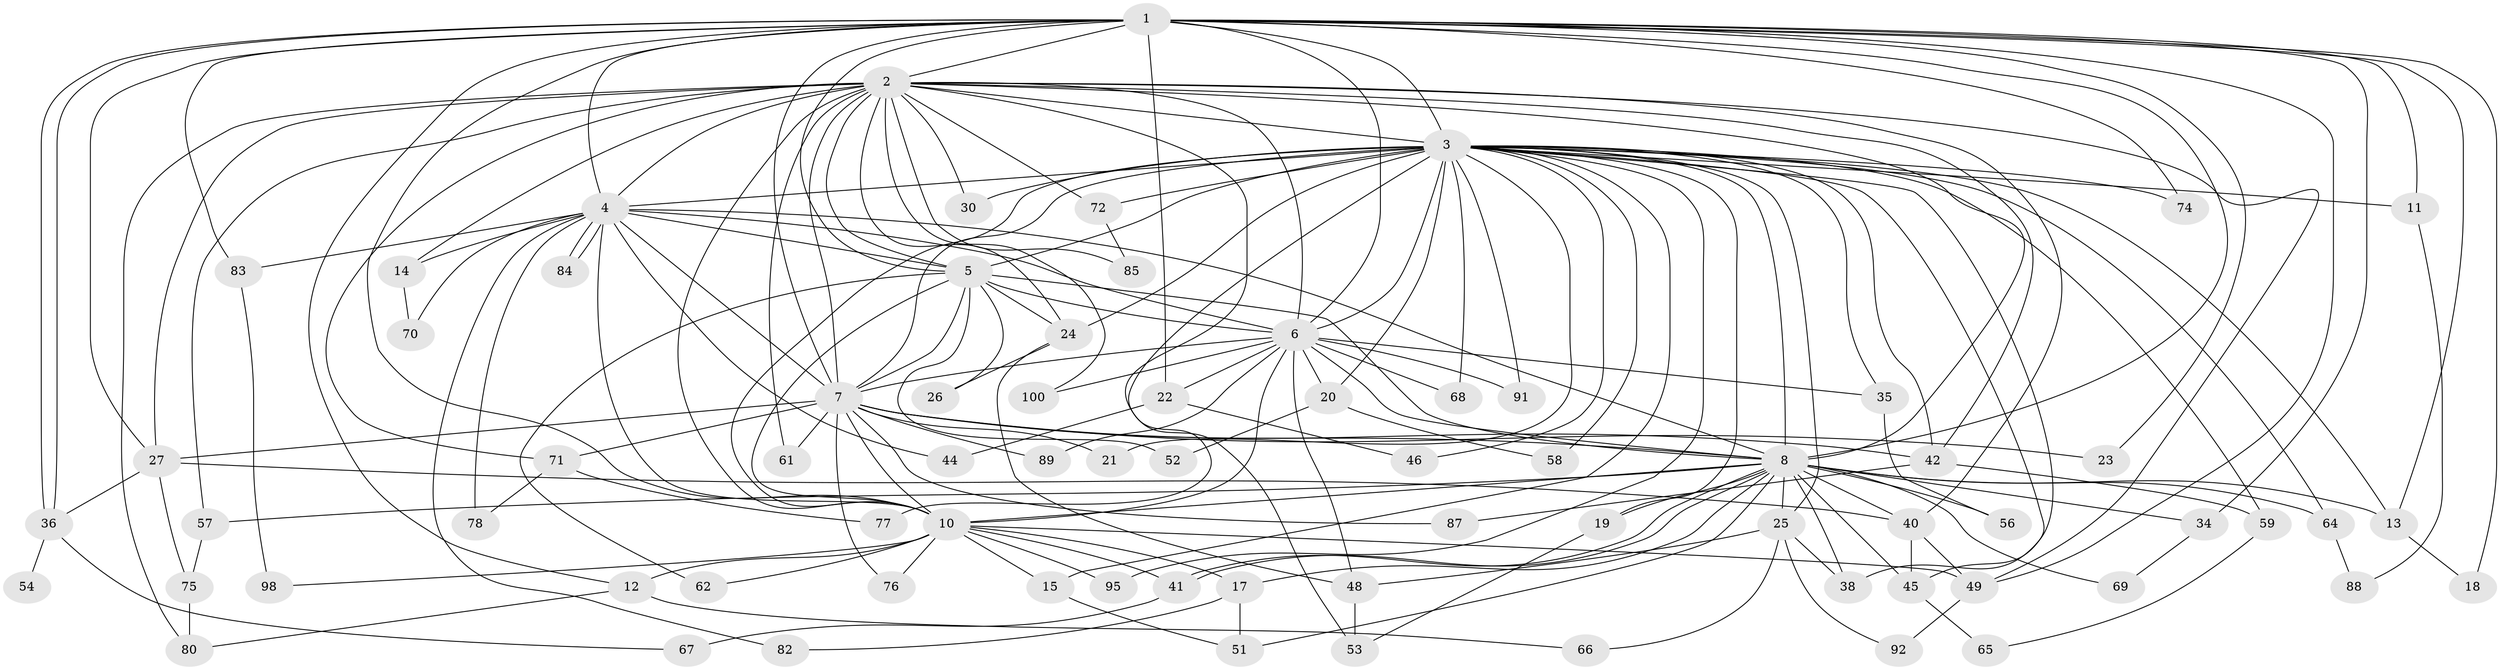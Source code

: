 // Generated by graph-tools (version 1.1) at 2025/51/02/27/25 19:51:52]
// undirected, 75 vertices, 182 edges
graph export_dot {
graph [start="1"]
  node [color=gray90,style=filled];
  1 [super="+96"];
  2 [super="+37"];
  3 [super="+9"];
  4 [super="+102"];
  5 [super="+31"];
  6 [super="+32"];
  7 [super="+16"];
  8 [super="+50"];
  10 [super="+28"];
  11;
  12 [super="+101"];
  13 [super="+43"];
  14;
  15;
  17;
  18;
  19;
  20 [super="+63"];
  21;
  22;
  23;
  24 [super="+29"];
  25 [super="+55"];
  26;
  27 [super="+33"];
  30;
  34;
  35;
  36 [super="+39"];
  38 [super="+93"];
  40 [super="+79"];
  41 [super="+90"];
  42 [super="+47"];
  44;
  45 [super="+86"];
  46;
  48 [super="+60"];
  49 [super="+94"];
  51 [super="+73"];
  52;
  53;
  54;
  56;
  57;
  58;
  59;
  61;
  62;
  64;
  65;
  66;
  67;
  68;
  69;
  70;
  71;
  72;
  74;
  75;
  76;
  77 [super="+99"];
  78;
  80 [super="+81"];
  82;
  83 [super="+97"];
  84;
  85;
  87;
  88;
  89;
  91;
  92;
  95;
  98;
  100;
  1 -- 2;
  1 -- 3 [weight=2];
  1 -- 4;
  1 -- 5;
  1 -- 6;
  1 -- 7;
  1 -- 8;
  1 -- 10;
  1 -- 11;
  1 -- 12;
  1 -- 13;
  1 -- 18;
  1 -- 22;
  1 -- 23;
  1 -- 27;
  1 -- 34;
  1 -- 36;
  1 -- 36;
  1 -- 74;
  1 -- 83 [weight=2];
  1 -- 49;
  2 -- 3 [weight=2];
  2 -- 4 [weight=2];
  2 -- 5 [weight=2];
  2 -- 6 [weight=2];
  2 -- 7;
  2 -- 8;
  2 -- 10;
  2 -- 14;
  2 -- 24;
  2 -- 27;
  2 -- 30;
  2 -- 40;
  2 -- 49;
  2 -- 61;
  2 -- 71;
  2 -- 85;
  2 -- 100;
  2 -- 53;
  2 -- 72;
  2 -- 57;
  2 -- 80;
  2 -- 42;
  3 -- 4 [weight=2];
  3 -- 5 [weight=2];
  3 -- 6 [weight=2];
  3 -- 7 [weight=3];
  3 -- 8 [weight=2];
  3 -- 10 [weight=3];
  3 -- 19;
  3 -- 20 [weight=2];
  3 -- 45;
  3 -- 46;
  3 -- 58;
  3 -- 64;
  3 -- 72;
  3 -- 77 [weight=2];
  3 -- 91;
  3 -- 68;
  3 -- 11;
  3 -- 74;
  3 -- 15;
  3 -- 21;
  3 -- 25;
  3 -- 30;
  3 -- 95;
  3 -- 35;
  3 -- 38;
  3 -- 42;
  3 -- 59;
  3 -- 13;
  3 -- 24;
  4 -- 5;
  4 -- 6;
  4 -- 7;
  4 -- 8;
  4 -- 10;
  4 -- 14;
  4 -- 44 [weight=2];
  4 -- 70;
  4 -- 78;
  4 -- 82;
  4 -- 83;
  4 -- 84;
  4 -- 84;
  5 -- 6;
  5 -- 7;
  5 -- 8;
  5 -- 10;
  5 -- 24;
  5 -- 26;
  5 -- 52;
  5 -- 62;
  6 -- 7;
  6 -- 8;
  6 -- 10;
  6 -- 22;
  6 -- 35;
  6 -- 48;
  6 -- 68;
  6 -- 89;
  6 -- 91;
  6 -- 100;
  6 -- 20;
  7 -- 8;
  7 -- 10;
  7 -- 21;
  7 -- 23;
  7 -- 42;
  7 -- 61;
  7 -- 71;
  7 -- 76;
  7 -- 87;
  7 -- 89;
  7 -- 27;
  8 -- 10;
  8 -- 13;
  8 -- 17;
  8 -- 19;
  8 -- 25;
  8 -- 34;
  8 -- 41 [weight=2];
  8 -- 41;
  8 -- 56;
  8 -- 57;
  8 -- 64;
  8 -- 69;
  8 -- 51;
  8 -- 38;
  8 -- 40;
  8 -- 45;
  10 -- 12;
  10 -- 15;
  10 -- 17;
  10 -- 49;
  10 -- 62;
  10 -- 76;
  10 -- 95;
  10 -- 98;
  10 -- 41;
  11 -- 88;
  12 -- 66;
  12 -- 80;
  13 -- 18;
  14 -- 70;
  15 -- 51;
  17 -- 51;
  17 -- 82;
  19 -- 53;
  20 -- 52;
  20 -- 58;
  22 -- 44;
  22 -- 46;
  24 -- 26;
  24 -- 48;
  25 -- 38;
  25 -- 92;
  25 -- 48;
  25 -- 66;
  27 -- 36;
  27 -- 40;
  27 -- 75;
  34 -- 69;
  35 -- 56;
  36 -- 67;
  36 -- 54;
  40 -- 45;
  40 -- 49;
  41 -- 67;
  42 -- 59;
  42 -- 87;
  45 -- 65;
  48 -- 53;
  49 -- 92;
  57 -- 75;
  59 -- 65;
  64 -- 88;
  71 -- 78;
  71 -- 77;
  72 -- 85;
  75 -- 80;
  83 -- 98;
}
